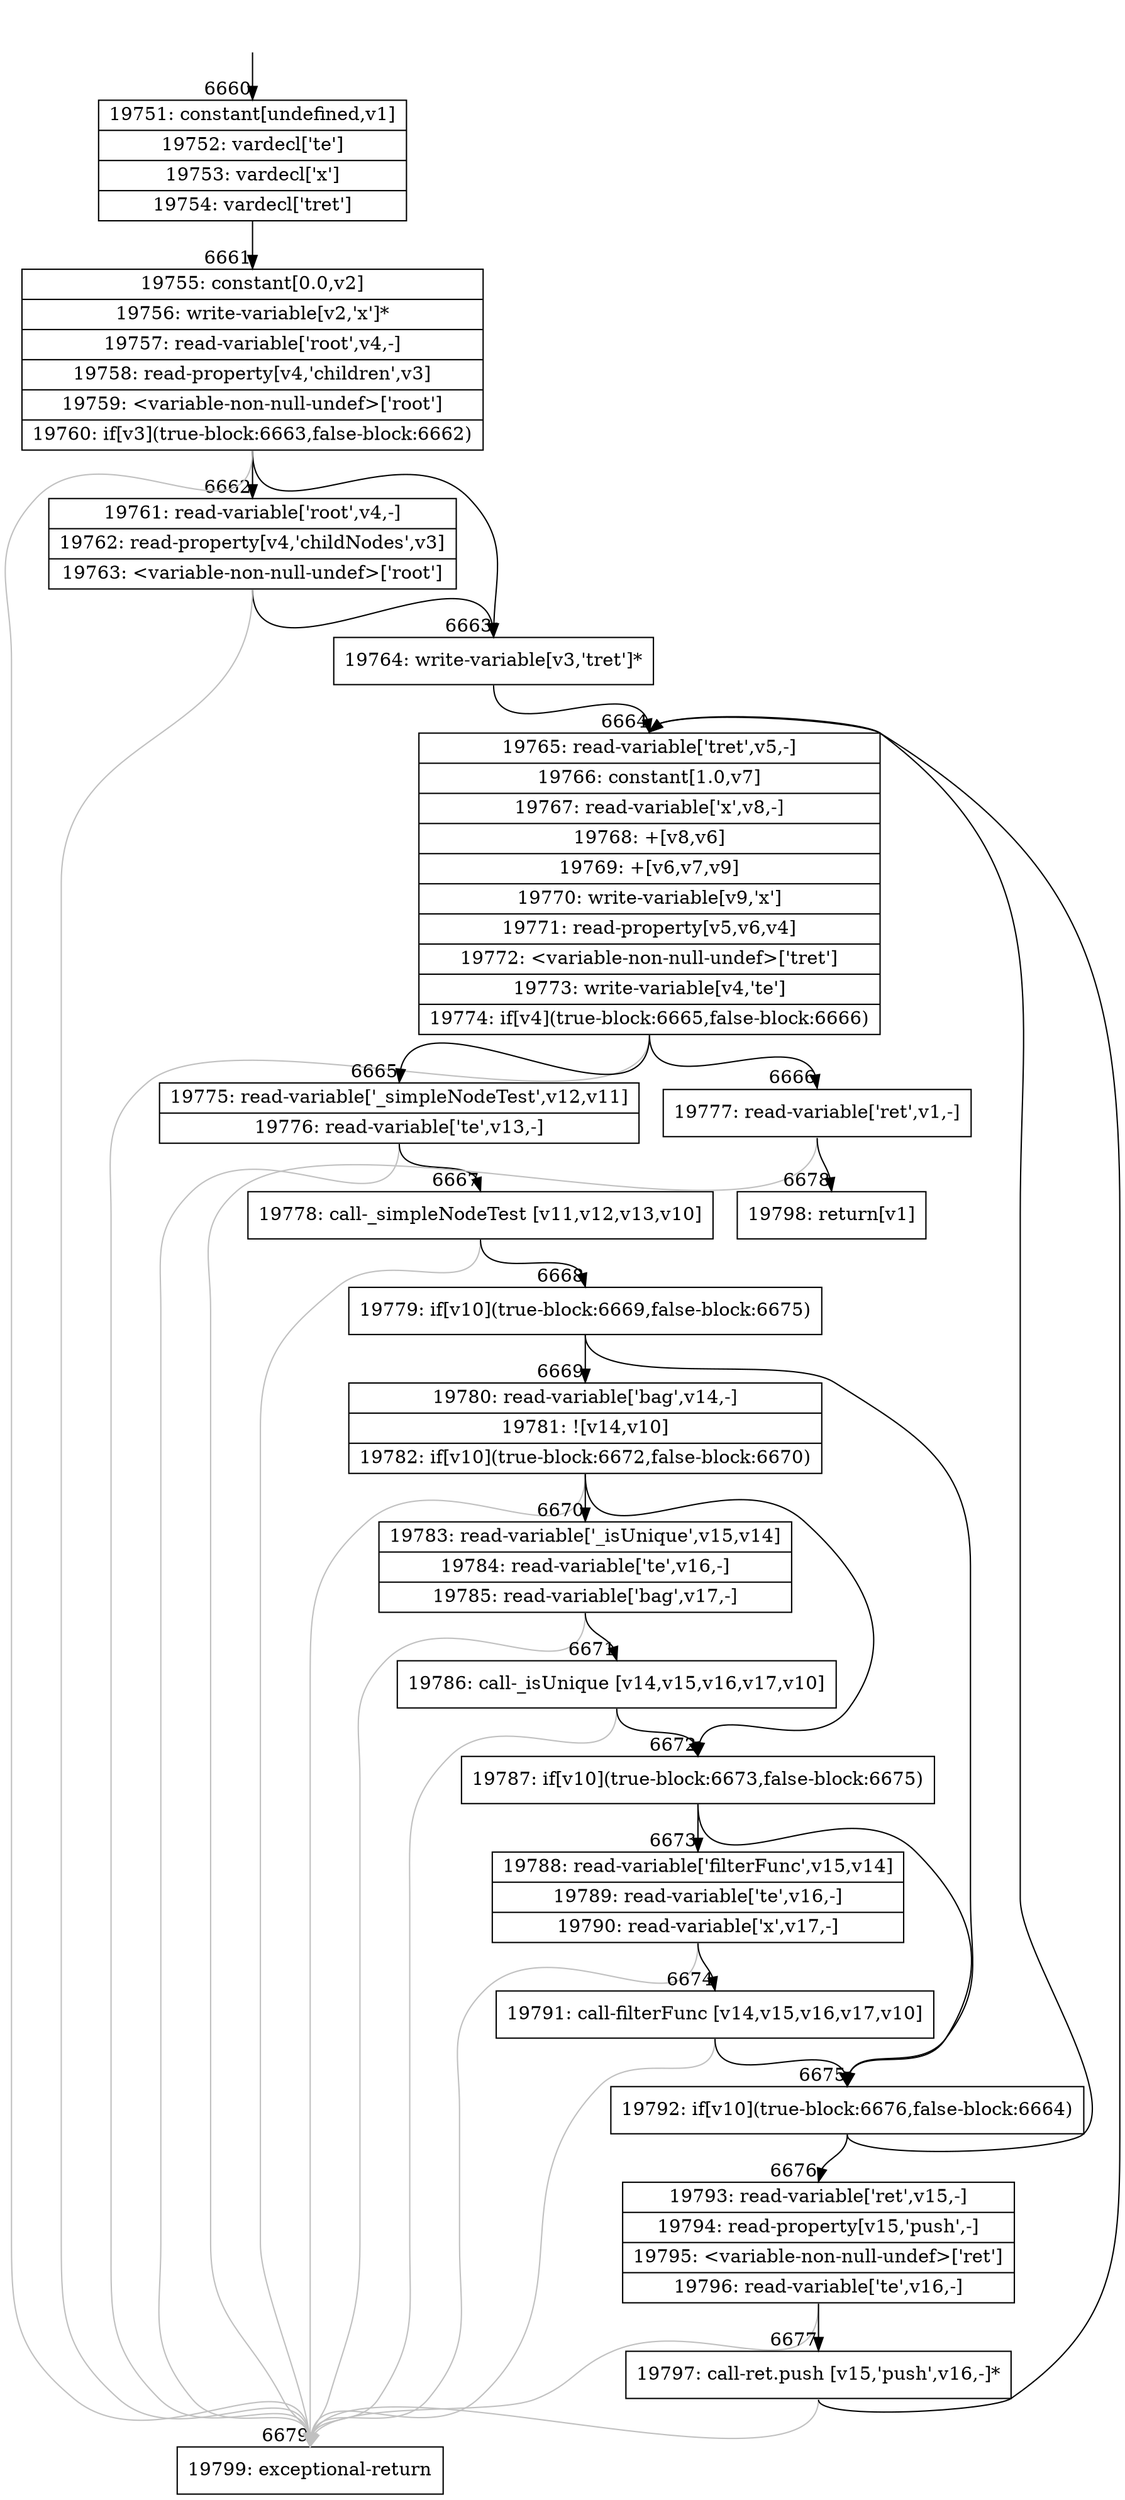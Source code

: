 digraph {
rankdir="TD"
BB_entry472[shape=none,label=""];
BB_entry472 -> BB6660 [tailport=s, headport=n, headlabel="    6660"]
BB6660 [shape=record label="{19751: constant[undefined,v1]|19752: vardecl['te']|19753: vardecl['x']|19754: vardecl['tret']}" ] 
BB6660 -> BB6661 [tailport=s, headport=n, headlabel="      6661"]
BB6661 [shape=record label="{19755: constant[0.0,v2]|19756: write-variable[v2,'x']*|19757: read-variable['root',v4,-]|19758: read-property[v4,'children',v3]|19759: \<variable-non-null-undef\>['root']|19760: if[v3](true-block:6663,false-block:6662)}" ] 
BB6661 -> BB6663 [tailport=s, headport=n, headlabel="      6663"]
BB6661 -> BB6662 [tailport=s, headport=n, headlabel="      6662"]
BB6661 -> BB6679 [tailport=s, headport=n, color=gray, headlabel="      6679"]
BB6662 [shape=record label="{19761: read-variable['root',v4,-]|19762: read-property[v4,'childNodes',v3]|19763: \<variable-non-null-undef\>['root']}" ] 
BB6662 -> BB6663 [tailport=s, headport=n]
BB6662 -> BB6679 [tailport=s, headport=n, color=gray]
BB6663 [shape=record label="{19764: write-variable[v3,'tret']*}" ] 
BB6663 -> BB6664 [tailport=s, headport=n, headlabel="      6664"]
BB6664 [shape=record label="{19765: read-variable['tret',v5,-]|19766: constant[1.0,v7]|19767: read-variable['x',v8,-]|19768: +[v8,v6]|19769: +[v6,v7,v9]|19770: write-variable[v9,'x']|19771: read-property[v5,v6,v4]|19772: \<variable-non-null-undef\>['tret']|19773: write-variable[v4,'te']|19774: if[v4](true-block:6665,false-block:6666)}" ] 
BB6664 -> BB6665 [tailport=s, headport=n, headlabel="      6665"]
BB6664 -> BB6666 [tailport=s, headport=n, headlabel="      6666"]
BB6664 -> BB6679 [tailport=s, headport=n, color=gray]
BB6665 [shape=record label="{19775: read-variable['_simpleNodeTest',v12,v11]|19776: read-variable['te',v13,-]}" ] 
BB6665 -> BB6667 [tailport=s, headport=n, headlabel="      6667"]
BB6665 -> BB6679 [tailport=s, headport=n, color=gray]
BB6666 [shape=record label="{19777: read-variable['ret',v1,-]}" ] 
BB6666 -> BB6678 [tailport=s, headport=n, headlabel="      6678"]
BB6666 -> BB6679 [tailport=s, headport=n, color=gray]
BB6667 [shape=record label="{19778: call-_simpleNodeTest [v11,v12,v13,v10]}" ] 
BB6667 -> BB6668 [tailport=s, headport=n, headlabel="      6668"]
BB6667 -> BB6679 [tailport=s, headport=n, color=gray]
BB6668 [shape=record label="{19779: if[v10](true-block:6669,false-block:6675)}" ] 
BB6668 -> BB6675 [tailport=s, headport=n, headlabel="      6675"]
BB6668 -> BB6669 [tailport=s, headport=n, headlabel="      6669"]
BB6669 [shape=record label="{19780: read-variable['bag',v14,-]|19781: ![v14,v10]|19782: if[v10](true-block:6672,false-block:6670)}" ] 
BB6669 -> BB6672 [tailport=s, headport=n, headlabel="      6672"]
BB6669 -> BB6670 [tailport=s, headport=n, headlabel="      6670"]
BB6669 -> BB6679 [tailport=s, headport=n, color=gray]
BB6670 [shape=record label="{19783: read-variable['_isUnique',v15,v14]|19784: read-variable['te',v16,-]|19785: read-variable['bag',v17,-]}" ] 
BB6670 -> BB6671 [tailport=s, headport=n, headlabel="      6671"]
BB6670 -> BB6679 [tailport=s, headport=n, color=gray]
BB6671 [shape=record label="{19786: call-_isUnique [v14,v15,v16,v17,v10]}" ] 
BB6671 -> BB6672 [tailport=s, headport=n]
BB6671 -> BB6679 [tailport=s, headport=n, color=gray]
BB6672 [shape=record label="{19787: if[v10](true-block:6673,false-block:6675)}" ] 
BB6672 -> BB6675 [tailport=s, headport=n]
BB6672 -> BB6673 [tailport=s, headport=n, headlabel="      6673"]
BB6673 [shape=record label="{19788: read-variable['filterFunc',v15,v14]|19789: read-variable['te',v16,-]|19790: read-variable['x',v17,-]}" ] 
BB6673 -> BB6674 [tailport=s, headport=n, headlabel="      6674"]
BB6673 -> BB6679 [tailport=s, headport=n, color=gray]
BB6674 [shape=record label="{19791: call-filterFunc [v14,v15,v16,v17,v10]}" ] 
BB6674 -> BB6675 [tailport=s, headport=n]
BB6674 -> BB6679 [tailport=s, headport=n, color=gray]
BB6675 [shape=record label="{19792: if[v10](true-block:6676,false-block:6664)}" ] 
BB6675 -> BB6676 [tailport=s, headport=n, headlabel="      6676"]
BB6675 -> BB6664 [tailport=s, headport=n]
BB6676 [shape=record label="{19793: read-variable['ret',v15,-]|19794: read-property[v15,'push',-]|19795: \<variable-non-null-undef\>['ret']|19796: read-variable['te',v16,-]}" ] 
BB6676 -> BB6677 [tailport=s, headport=n, headlabel="      6677"]
BB6676 -> BB6679 [tailport=s, headport=n, color=gray]
BB6677 [shape=record label="{19797: call-ret.push [v15,'push',v16,-]*}" ] 
BB6677 -> BB6664 [tailport=s, headport=n]
BB6677 -> BB6679 [tailport=s, headport=n, color=gray]
BB6678 [shape=record label="{19798: return[v1]}" ] 
BB6679 [shape=record label="{19799: exceptional-return}" ] 
//#$~ 9355
}
